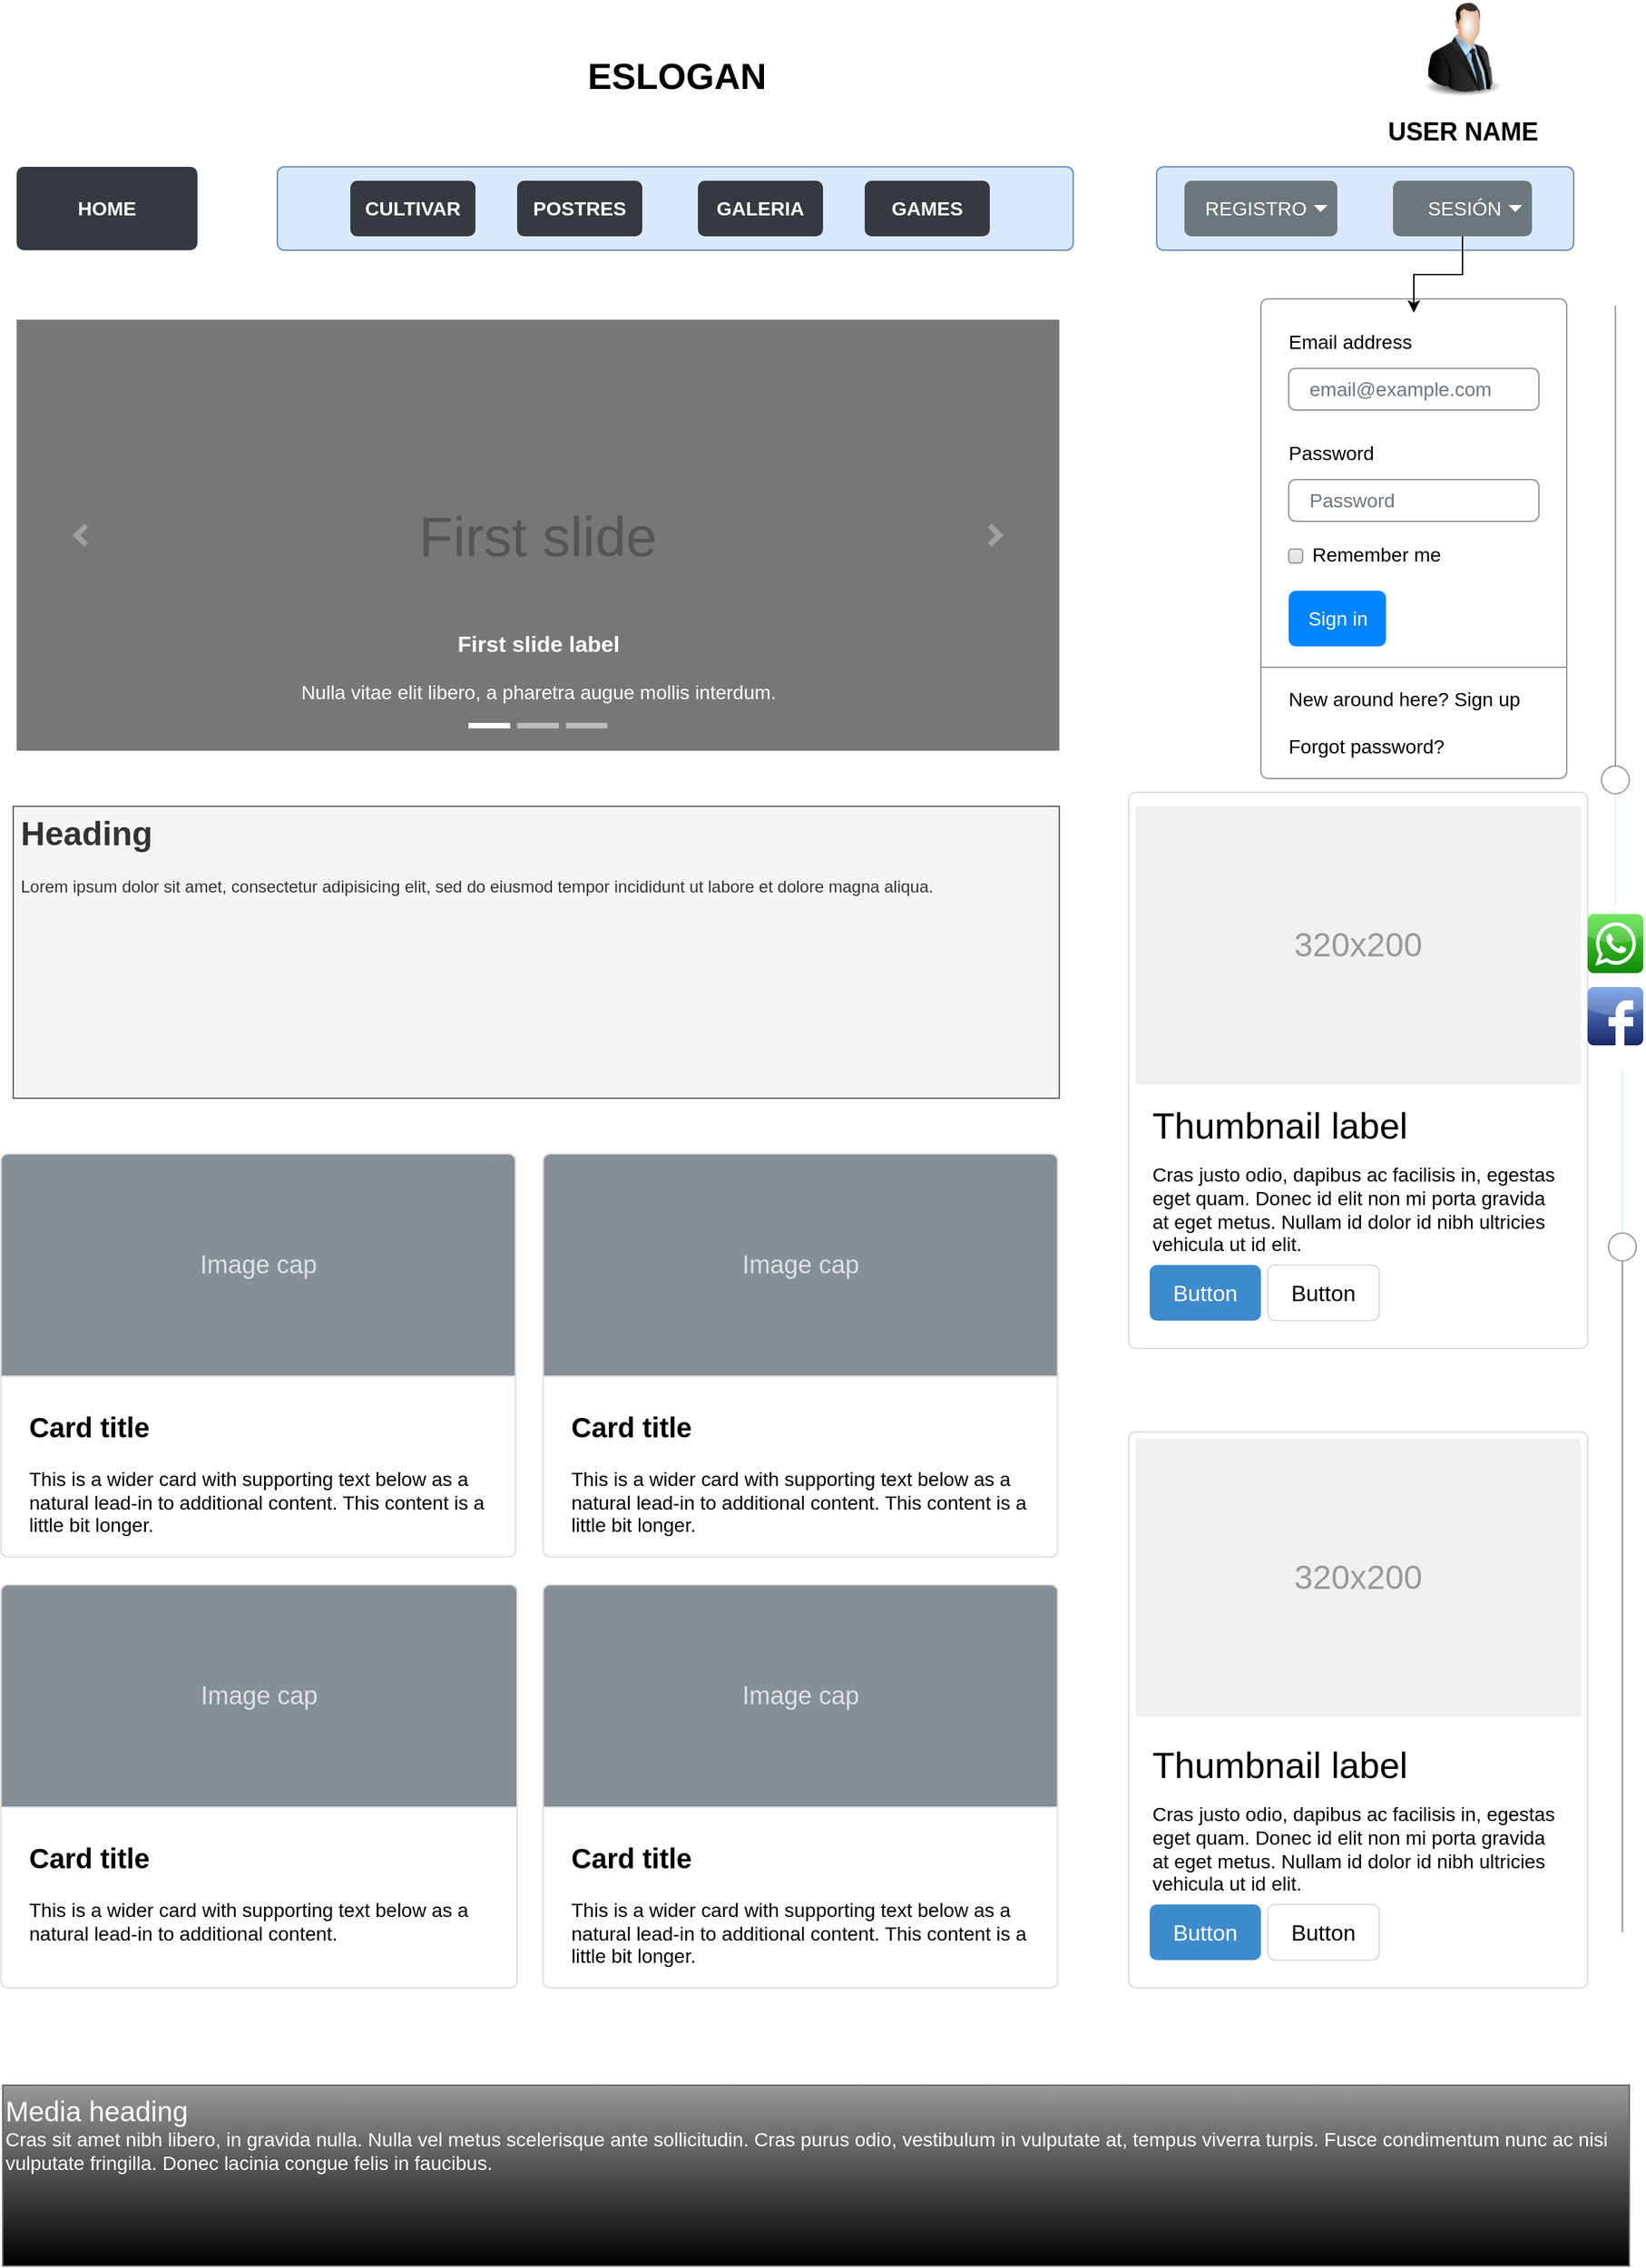 <mxfile version="13.1.0" type="device"><diagram name="Page-1" id="c9db0220-8083-56f3-ca83-edcdcd058819"><mxGraphModel dx="1240" dy="573" grid="1" gridSize="10" guides="1" tooltips="1" connect="1" arrows="1" fold="1" page="1" pageScale="1.5" pageWidth="826" pageHeight="1169" background="#ffffff" math="0" shadow="0"><root><mxCell id="0" style=";html=1;"/><mxCell id="1" style=";html=1;" parent="0"/><mxCell id="3d76a8aef4d5c911-54" value="" style="html=1;shadow=0;dashed=0;shape=mxgraph.bootstrap.rrect;rSize=5;strokeColor=#dddddd;rounded=0;fontSize=12;align=center;" parent="1" vertex="1"><mxGeometry x="860" y="580" width="330" height="400" as="geometry"/></mxCell><mxCell id="3d76a8aef4d5c911-55" value="320x200" style="shape=rect;fontSize=24;fillColor=#f0f0f0;strokeColor=none;fontColor=#999999;whiteSpace=wrap;" parent="3d76a8aef4d5c911-54" vertex="1"><mxGeometry x="5" y="10" width="320" height="200" as="geometry"/></mxCell><mxCell id="3d76a8aef4d5c911-56" value="Thumbnail label" style="html=1;shadow=0;dashed=0;shape=mxgraph.bootstrap.anchor;fontSize=26;align=left;whiteSpace=wrap;" parent="3d76a8aef4d5c911-54" vertex="1"><mxGeometry x="15" y="220" width="300" height="40" as="geometry"/></mxCell><mxCell id="3d76a8aef4d5c911-57" value="Cras justo odio, dapibus ac facilisis in, egestas eget quam. Donec id elit non mi porta gravida at eget metus. Nullam id dolor id nibh ultricies vehicula ut id elit." style="html=1;shadow=0;dashed=0;shape=mxgraph.bootstrap.anchor;strokeColor=#dddddd;whiteSpace=wrap;align=left;verticalAlign=top;fontSize=14;whiteSpace=wrap;" parent="3d76a8aef4d5c911-54" vertex="1"><mxGeometry x="15" y="260" width="300" height="80" as="geometry"/></mxCell><mxCell id="3d76a8aef4d5c911-58" value="Button" style="html=1;shadow=0;dashed=0;shape=mxgraph.bootstrap.rrect;rSize=5;fontSize=16;fillColor=#3D8BCD;strokeColor=none;fontColor=#ffffff;whiteSpace=wrap;" parent="3d76a8aef4d5c911-54" vertex="1"><mxGeometry y="1" width="80" height="40" relative="1" as="geometry"><mxPoint x="15" y="-60" as="offset"/></mxGeometry></mxCell><mxCell id="3d76a8aef4d5c911-59" value="Button" style="html=1;shadow=0;dashed=0;shape=mxgraph.bootstrap.rrect;rSize=5;fontSize=16;strokeColor=#dddddd;whiteSpace=wrap;" parent="3d76a8aef4d5c911-54" vertex="1"><mxGeometry y="1" width="80" height="40" relative="1" as="geometry"><mxPoint x="100" y="-60" as="offset"/></mxGeometry></mxCell><mxCell id="oeQ2Y7sJqJXxu11dkhdj-8" value="" style="html=1;shadow=0;dashed=0;shape=mxgraph.bootstrap.rrect;rSize=5;strokeColor=#dddddd;rounded=0;fontSize=12;align=center;" vertex="1" parent="1"><mxGeometry x="860" y="1040" width="330" height="400" as="geometry"/></mxCell><mxCell id="oeQ2Y7sJqJXxu11dkhdj-9" value="320x200" style="shape=rect;fontSize=24;fillColor=#f0f0f0;strokeColor=none;fontColor=#999999;whiteSpace=wrap;" vertex="1" parent="oeQ2Y7sJqJXxu11dkhdj-8"><mxGeometry x="5" y="5" width="320" height="200" as="geometry"/></mxCell><mxCell id="oeQ2Y7sJqJXxu11dkhdj-10" value="Thumbnail label" style="html=1;shadow=0;dashed=0;shape=mxgraph.bootstrap.anchor;fontSize=26;align=left;whiteSpace=wrap;" vertex="1" parent="oeQ2Y7sJqJXxu11dkhdj-8"><mxGeometry x="15" y="220" width="300" height="40" as="geometry"/></mxCell><mxCell id="oeQ2Y7sJqJXxu11dkhdj-11" value="Cras justo odio, dapibus ac facilisis in, egestas eget quam. Donec id elit non mi porta gravida at eget metus. Nullam id dolor id nibh ultricies vehicula ut id elit." style="html=1;shadow=0;dashed=0;shape=mxgraph.bootstrap.anchor;strokeColor=#dddddd;whiteSpace=wrap;align=left;verticalAlign=top;fontSize=14;whiteSpace=wrap;" vertex="1" parent="oeQ2Y7sJqJXxu11dkhdj-8"><mxGeometry x="15" y="260" width="300" height="80" as="geometry"/></mxCell><mxCell id="oeQ2Y7sJqJXxu11dkhdj-12" value="Button" style="html=1;shadow=0;dashed=0;shape=mxgraph.bootstrap.rrect;rSize=5;fontSize=16;fillColor=#3D8BCD;strokeColor=none;fontColor=#ffffff;whiteSpace=wrap;" vertex="1" parent="oeQ2Y7sJqJXxu11dkhdj-8"><mxGeometry y="1" width="80" height="40" relative="1" as="geometry"><mxPoint x="15" y="-60" as="offset"/></mxGeometry></mxCell><mxCell id="oeQ2Y7sJqJXxu11dkhdj-13" value="Button" style="html=1;shadow=0;dashed=0;shape=mxgraph.bootstrap.rrect;rSize=5;fontSize=16;strokeColor=#dddddd;whiteSpace=wrap;" vertex="1" parent="oeQ2Y7sJqJXxu11dkhdj-8"><mxGeometry y="1" width="80" height="40" relative="1" as="geometry"><mxPoint x="100" y="-60" as="offset"/></mxGeometry></mxCell><mxCell id="oeQ2Y7sJqJXxu11dkhdj-29" value="" style="html=1;shadow=0;dashed=0;shape=mxgraph.bootstrap.rrect;rSize=5;strokeColor=#6c8ebf;strokeWidth=1;fillColor=#dae8fc;whiteSpace=wrap;align=center;verticalAlign=middle;spacingLeft=0;fontStyle=0;fontSize=16;spacing=5;" vertex="1" parent="1"><mxGeometry x="247.5" y="130" width="572.5" height="60" as="geometry"/></mxCell><mxCell id="oeQ2Y7sJqJXxu11dkhdj-82" value="" style="html=1;shadow=0;dashed=0;shape=mxgraph.bootstrap.rrect;rSize=5;fillColor=#ffffff;strokeColor=#999999;" vertex="1" parent="1"><mxGeometry x="955" y="225" width="220" height="345" as="geometry"/></mxCell><mxCell id="oeQ2Y7sJqJXxu11dkhdj-83" value="Email address" style="fillColor=none;strokeColor=none;align=left;spacing=20;fontSize=14;" vertex="1" parent="oeQ2Y7sJqJXxu11dkhdj-82"><mxGeometry width="220" height="40" relative="1" as="geometry"><mxPoint y="10" as="offset"/></mxGeometry></mxCell><mxCell id="oeQ2Y7sJqJXxu11dkhdj-84" value="email@example.com" style="html=1;shadow=0;dashed=0;shape=mxgraph.bootstrap.rrect;rSize=5;fillColor=none;strokeColor=#999999;align=left;spacing=15;fontSize=14;fontColor=#6C767D;" vertex="1" parent="oeQ2Y7sJqJXxu11dkhdj-82"><mxGeometry width="180" height="30" relative="1" as="geometry"><mxPoint x="20" y="50" as="offset"/></mxGeometry></mxCell><mxCell id="oeQ2Y7sJqJXxu11dkhdj-85" value="Password" style="fillColor=none;strokeColor=none;align=left;spacing=20;fontSize=14;" vertex="1" parent="oeQ2Y7sJqJXxu11dkhdj-82"><mxGeometry width="220" height="40" relative="1" as="geometry"><mxPoint y="90" as="offset"/></mxGeometry></mxCell><mxCell id="oeQ2Y7sJqJXxu11dkhdj-86" value="Password" style="html=1;shadow=0;dashed=0;shape=mxgraph.bootstrap.rrect;rSize=5;fillColor=none;strokeColor=#999999;align=left;spacing=15;fontSize=14;fontColor=#6C767D;" vertex="1" parent="oeQ2Y7sJqJXxu11dkhdj-82"><mxGeometry width="180" height="30" relative="1" as="geometry"><mxPoint x="20" y="130" as="offset"/></mxGeometry></mxCell><mxCell id="oeQ2Y7sJqJXxu11dkhdj-87" value="Remember me" style="html=1;shadow=0;dashed=0;shape=mxgraph.bootstrap.rrect;rSize=2;fillColor=#EDEDED;strokeColor=#999999;align=left;fontSize=14;fontColor=#000000;labelPosition=right;verticalLabelPosition=middle;verticalAlign=middle;spacingLeft=5;spacingTop=-2;gradientColor=#DEDEDE;" vertex="1" parent="oeQ2Y7sJqJXxu11dkhdj-82"><mxGeometry width="10" height="10" relative="1" as="geometry"><mxPoint x="20" y="180" as="offset"/></mxGeometry></mxCell><mxCell id="oeQ2Y7sJqJXxu11dkhdj-88" value="Sign in" style="html=1;shadow=0;dashed=0;shape=mxgraph.bootstrap.rrect;rSize=5;fillColor=#0085FC;strokeColor=none;align=center;fontSize=14;fontColor=#FFFFFF;" vertex="1" parent="oeQ2Y7sJqJXxu11dkhdj-82"><mxGeometry width="70" height="40" relative="1" as="geometry"><mxPoint x="20" y="210" as="offset"/></mxGeometry></mxCell><mxCell id="oeQ2Y7sJqJXxu11dkhdj-89" value="" style="shape=line;strokeColor=#999999;perimeter=none;resizeWidth=1;" vertex="1" parent="oeQ2Y7sJqJXxu11dkhdj-82"><mxGeometry width="220" height="10" relative="1" as="geometry"><mxPoint y="260" as="offset"/></mxGeometry></mxCell><mxCell id="oeQ2Y7sJqJXxu11dkhdj-90" value="New around here? Sign up&lt;br&gt;&lt;br&gt;Forgot password?" style="html=1;fillColor=none;strokeColor=none;align=left;spacing=20;fontSize=14;" vertex="1" parent="oeQ2Y7sJqJXxu11dkhdj-82"><mxGeometry width="220" height="60" relative="1" as="geometry"><mxPoint y="275" as="offset"/></mxGeometry></mxCell><mxCell id="oeQ2Y7sJqJXxu11dkhdj-123" value="HOME" style="html=1;shadow=0;dashed=0;shape=mxgraph.bootstrap.rrect;rSize=5;strokeColor=none;strokeWidth=1;fillColor=#343A40;fontColor=#FFFFFF;whiteSpace=wrap;align=center;verticalAlign=middle;spacingLeft=0;fontStyle=1;fontSize=14;spacing=5;" vertex="1" parent="1"><mxGeometry x="60" y="130" width="130" height="60" as="geometry"/></mxCell><mxCell id="oeQ2Y7sJqJXxu11dkhdj-124" value="CULTIVAR" style="html=1;shadow=0;dashed=0;shape=mxgraph.bootstrap.rrect;rSize=5;strokeColor=none;strokeWidth=1;fillColor=#343A40;fontColor=#FFFFFF;whiteSpace=wrap;align=center;verticalAlign=middle;spacingLeft=0;fontStyle=1;fontSize=14;spacing=5;" vertex="1" parent="1"><mxGeometry x="300" y="140" width="90" height="40" as="geometry"/></mxCell><mxCell id="oeQ2Y7sJqJXxu11dkhdj-125" value="POSTRES" style="html=1;shadow=0;dashed=0;shape=mxgraph.bootstrap.rrect;rSize=5;strokeColor=none;strokeWidth=1;fillColor=#343A40;fontColor=#FFFFFF;whiteSpace=wrap;align=center;verticalAlign=middle;spacingLeft=0;fontStyle=1;fontSize=14;spacing=5;" vertex="1" parent="1"><mxGeometry x="420" y="140" width="90" height="40" as="geometry"/></mxCell><mxCell id="oeQ2Y7sJqJXxu11dkhdj-126" value="GALERIA" style="html=1;shadow=0;dashed=0;shape=mxgraph.bootstrap.rrect;rSize=5;strokeColor=none;strokeWidth=1;fillColor=#343A40;fontColor=#FFFFFF;whiteSpace=wrap;align=center;verticalAlign=middle;spacingLeft=0;fontStyle=1;fontSize=14;spacing=5;" vertex="1" parent="1"><mxGeometry x="550" y="140" width="90" height="40" as="geometry"/></mxCell><mxCell id="oeQ2Y7sJqJXxu11dkhdj-127" value="GAMES" style="html=1;shadow=0;dashed=0;shape=mxgraph.bootstrap.rrect;rSize=5;strokeColor=none;strokeWidth=1;fillColor=#343A40;fontColor=#FFFFFF;whiteSpace=wrap;align=center;verticalAlign=middle;spacingLeft=0;fontStyle=1;fontSize=14;spacing=5;" vertex="1" parent="1"><mxGeometry x="670" y="140" width="90" height="40" as="geometry"/></mxCell><mxCell id="oeQ2Y7sJqJXxu11dkhdj-130" value="" style="html=1;shadow=0;dashed=0;shape=mxgraph.bootstrap.rrect;rSize=5;strokeColor=#6c8ebf;strokeWidth=1;fillColor=#dae8fc;whiteSpace=wrap;align=center;verticalAlign=middle;spacingLeft=0;fontStyle=0;fontSize=16;spacing=5;" vertex="1" parent="1"><mxGeometry x="880" y="130" width="300" height="60" as="geometry"/></mxCell><mxCell id="oeQ2Y7sJqJXxu11dkhdj-133" value="REGISTRO" style="html=1;shadow=0;dashed=0;shape=mxgraph.bootstrap.rrect;rSize=5;strokeColor=none;strokeWidth=1;fillColor=#6C767D;fontColor=#ffffff;whiteSpace=wrap;align=right;verticalAlign=middle;fontStyle=0;fontSize=14;spacingRight=20;" vertex="1" parent="1"><mxGeometry x="900" y="140" width="110" height="40" as="geometry"/></mxCell><mxCell id="oeQ2Y7sJqJXxu11dkhdj-134" value="" style="shape=triangle;direction=south;fillColor=#ffffff;strokeColor=none;perimeter=none;" vertex="1" parent="oeQ2Y7sJqJXxu11dkhdj-133"><mxGeometry x="1" y="0.5" width="10" height="5" relative="1" as="geometry"><mxPoint x="-17" y="-2.5" as="offset"/></mxGeometry></mxCell><mxCell id="oeQ2Y7sJqJXxu11dkhdj-137" style="edgeStyle=orthogonalEdgeStyle;rounded=0;orthogonalLoop=1;jettySize=auto;html=1;entryX=0.5;entryY=0;entryDx=0;entryDy=0;" edge="1" parent="1" source="oeQ2Y7sJqJXxu11dkhdj-135" target="oeQ2Y7sJqJXxu11dkhdj-83"><mxGeometry relative="1" as="geometry"/></mxCell><mxCell id="oeQ2Y7sJqJXxu11dkhdj-135" value="SESIÓN" style="html=1;shadow=0;dashed=0;shape=mxgraph.bootstrap.rrect;rSize=5;strokeColor=none;strokeWidth=1;fillColor=#6C767D;fontColor=#ffffff;whiteSpace=wrap;align=right;verticalAlign=middle;fontStyle=0;fontSize=14;spacingRight=20;" vertex="1" parent="1"><mxGeometry x="1050" y="140" width="100" height="40" as="geometry"/></mxCell><mxCell id="oeQ2Y7sJqJXxu11dkhdj-136" value="" style="shape=triangle;direction=south;fillColor=#ffffff;strokeColor=none;perimeter=none;" vertex="1" parent="oeQ2Y7sJqJXxu11dkhdj-135"><mxGeometry x="1" y="0.5" width="10" height="5" relative="1" as="geometry"><mxPoint x="-17" y="-2.5" as="offset"/></mxGeometry></mxCell><mxCell id="oeQ2Y7sJqJXxu11dkhdj-142" value="&lt;h2&gt;USER NAME&lt;/h2&gt;" style="text;html=1;align=center;verticalAlign=middle;resizable=0;points=[];autosize=1;" vertex="1" parent="1"><mxGeometry x="1040" y="80" width="120" height="50" as="geometry"/></mxCell><mxCell id="oeQ2Y7sJqJXxu11dkhdj-150" value="" style="dashed=0;outlineConnect=0;html=1;align=center;labelPosition=center;verticalLabelPosition=bottom;verticalAlign=top;shape=mxgraph.webicons.whatsapp;fillColor=#4FE238;gradientColor=#138709" vertex="1" parent="1"><mxGeometry x="1190" y="667.5" width="40" height="42.5" as="geometry"/></mxCell><mxCell id="oeQ2Y7sJqJXxu11dkhdj-151" value="" style="dashed=0;outlineConnect=0;html=1;align=center;labelPosition=center;verticalLabelPosition=bottom;verticalAlign=top;shape=mxgraph.webicons.facebook;fillColor=#6294E4;gradientColor=#1A2665" vertex="1" parent="1"><mxGeometry x="1190" y="720" width="40" height="42" as="geometry"/></mxCell><mxCell id="oeQ2Y7sJqJXxu11dkhdj-152" value="" style="verticalLabelPosition=bottom;shadow=0;dashed=0;align=center;html=1;verticalAlign=top;strokeWidth=1;shape=mxgraph.mockup.forms.horSlider;strokeColor=#999999;sliderStyle=basic;sliderPos=20;handleStyle=circle;fillColor2=#ddeeff;direction=north;" vertex="1" parent="1"><mxGeometry x="1195" y="230" width="30" height="430" as="geometry"/></mxCell><mxCell id="oeQ2Y7sJqJXxu11dkhdj-153" value="" style="verticalLabelPosition=bottom;shadow=0;dashed=0;align=center;html=1;verticalAlign=top;strokeWidth=1;shape=mxgraph.mockup.forms.horSlider;strokeColor=#999999;sliderStyle=basic;sliderPos=20;handleStyle=circle;fillColor2=#ddeeff;direction=north;rotation=-180;" vertex="1" parent="1"><mxGeometry x="1200" y="780" width="30" height="620" as="geometry"/></mxCell><mxCell id="oeQ2Y7sJqJXxu11dkhdj-154" value="" style="image;html=1;labelBackgroundColor=#ffffff;image=img/lib/clip_art/people/Suit_Man_128x128.png" vertex="1" parent="1"><mxGeometry x="1050" y="10" width="100" height="70" as="geometry"/></mxCell><mxCell id="oeQ2Y7sJqJXxu11dkhdj-169" value="&lt;b&gt;&lt;font style=&quot;font-size: 20px&quot;&gt;Card title&lt;/font&gt;&lt;/b&gt;&lt;br&gt;&lt;br&gt;This is a wider card with supporting text below as a natural lead-in to additional content. This content is a little bit longer." style="html=1;shadow=0;dashed=0;shape=mxgraph.bootstrap.rrect;rSize=5;strokeColor=#DFDFDF;html=1;whiteSpace=wrap;fillColor=#ffffff;fontColor=#000000;verticalAlign=top;align=left;spacing=20;spacingBottom=0;fontSize=14;spacingTop=160;" vertex="1" parent="1"><mxGeometry x="48.75" y="840" width="370" height="290" as="geometry"/></mxCell><mxCell id="oeQ2Y7sJqJXxu11dkhdj-170" value="Image cap" style="html=1;shadow=0;dashed=0;shape=mxgraph.bootstrap.topButton;rSize=5;perimeter=none;whiteSpace=wrap;fillColor=#868E96;strokeColor=#DFDFDF;fontColor=#DEE2E6;resizeWidth=1;fontSize=18;" vertex="1" parent="oeQ2Y7sJqJXxu11dkhdj-169"><mxGeometry width="370" height="160" relative="1" as="geometry"/></mxCell><mxCell id="oeQ2Y7sJqJXxu11dkhdj-171" value="&lt;b&gt;&lt;font style=&quot;font-size: 20px&quot;&gt;Card title&lt;/font&gt;&lt;/b&gt;&lt;br&gt;&lt;br&gt;This is a wider card with supporting text below as a natural lead-in to additional content. This content is a little bit longer." style="html=1;shadow=0;dashed=0;shape=mxgraph.bootstrap.rrect;rSize=5;strokeColor=#DFDFDF;html=1;whiteSpace=wrap;fillColor=#ffffff;fontColor=#000000;verticalAlign=top;align=left;spacing=20;spacingBottom=0;fontSize=14;spacingTop=160;" vertex="1" parent="1"><mxGeometry x="438.75" y="840" width="370" height="290" as="geometry"/></mxCell><mxCell id="oeQ2Y7sJqJXxu11dkhdj-172" value="Image cap" style="html=1;shadow=0;dashed=0;shape=mxgraph.bootstrap.topButton;rSize=5;perimeter=none;whiteSpace=wrap;fillColor=#868E96;strokeColor=#DFDFDF;fontColor=#DEE2E6;resizeWidth=1;fontSize=18;" vertex="1" parent="oeQ2Y7sJqJXxu11dkhdj-171"><mxGeometry width="370" height="160" relative="1" as="geometry"/></mxCell><mxCell id="oeQ2Y7sJqJXxu11dkhdj-173" value="&lt;b&gt;&lt;font style=&quot;font-size: 20px&quot;&gt;Card title&lt;/font&gt;&lt;/b&gt;&lt;br&gt;&lt;br&gt;This is a wider card with supporting text below as a natural lead-in to additional content." style="html=1;shadow=0;dashed=0;shape=mxgraph.bootstrap.rrect;rSize=5;strokeColor=#DFDFDF;html=1;whiteSpace=wrap;fillColor=#ffffff;fontColor=#000000;verticalAlign=top;align=left;spacing=20;spacingBottom=0;fontSize=14;spacingTop=160;" vertex="1" parent="1"><mxGeometry x="48.75" y="1150" width="371.25" height="290" as="geometry"/></mxCell><mxCell id="oeQ2Y7sJqJXxu11dkhdj-174" value="Image cap" style="html=1;shadow=0;dashed=0;shape=mxgraph.bootstrap.topButton;rSize=5;perimeter=none;whiteSpace=wrap;fillColor=#868E96;strokeColor=#DFDFDF;fontColor=#DEE2E6;resizeWidth=1;fontSize=18;" vertex="1" parent="oeQ2Y7sJqJXxu11dkhdj-173"><mxGeometry width="371.25" height="160" relative="1" as="geometry"/></mxCell><mxCell id="oeQ2Y7sJqJXxu11dkhdj-175" value="&lt;b&gt;&lt;font style=&quot;font-size: 20px&quot;&gt;Card title&lt;/font&gt;&lt;/b&gt;&lt;br&gt;&lt;br&gt;This is a wider card with supporting text below as a natural lead-in to additional content. This content is a little bit longer." style="html=1;shadow=0;dashed=0;shape=mxgraph.bootstrap.rrect;rSize=5;strokeColor=#DFDFDF;html=1;whiteSpace=wrap;fillColor=#ffffff;fontColor=#000000;verticalAlign=top;align=left;spacing=20;spacingBottom=0;fontSize=14;spacingTop=160;" vertex="1" parent="1"><mxGeometry x="438.75" y="1150" width="370" height="290" as="geometry"/></mxCell><mxCell id="oeQ2Y7sJqJXxu11dkhdj-176" value="Image cap" style="html=1;shadow=0;dashed=0;shape=mxgraph.bootstrap.topButton;rSize=5;perimeter=none;whiteSpace=wrap;fillColor=#868E96;strokeColor=#DFDFDF;fontColor=#DEE2E6;resizeWidth=1;fontSize=18;" vertex="1" parent="oeQ2Y7sJqJXxu11dkhdj-175"><mxGeometry width="370" height="160" relative="1" as="geometry"/></mxCell><mxCell id="oeQ2Y7sJqJXxu11dkhdj-177" value="First slide" style="html=1;shadow=0;dashed=0;strokeColor=none;strokeWidth=1;fillColor=#777777;fontColor=#555555;whiteSpace=wrap;align=center;verticalAlign=middle;fontStyle=0;fontSize=40;" vertex="1" parent="1"><mxGeometry x="60" y="240" width="750" height="310" as="geometry"/></mxCell><mxCell id="oeQ2Y7sJqJXxu11dkhdj-178" value="" style="html=1;verticalLabelPosition=bottom;labelBackgroundColor=#ffffff;verticalAlign=top;shadow=0;dashed=0;strokeWidth=4;shape=mxgraph.ios7.misc.more;strokeColor=#a0a0a0;" vertex="1" parent="oeQ2Y7sJqJXxu11dkhdj-177"><mxGeometry x="1" y="0.5" width="7" height="14" relative="1" as="geometry"><mxPoint x="-50" y="-7" as="offset"/></mxGeometry></mxCell><mxCell id="oeQ2Y7sJqJXxu11dkhdj-179" value="" style="flipH=1;html=1;verticalLabelPosition=bottom;labelBackgroundColor=#ffffff;verticalAlign=top;shadow=0;dashed=0;strokeWidth=4;shape=mxgraph.ios7.misc.more;strokeColor=#a0a0a0;" vertex="1" parent="oeQ2Y7sJqJXxu11dkhdj-177"><mxGeometry y="0.5" width="7" height="14" relative="1" as="geometry"><mxPoint x="43" y="-7" as="offset"/></mxGeometry></mxCell><mxCell id="oeQ2Y7sJqJXxu11dkhdj-180" value="" style="html=1;shadow=0;strokeColor=none;fillColor=#ffffff;" vertex="1" parent="oeQ2Y7sJqJXxu11dkhdj-177"><mxGeometry x="0.5" y="1" width="30" height="4" relative="1" as="geometry"><mxPoint x="-50" y="-20" as="offset"/></mxGeometry></mxCell><mxCell id="oeQ2Y7sJqJXxu11dkhdj-181" value="" style="html=1;shadow=0;strokeColor=none;fillColor=#BBBBBB;" vertex="1" parent="oeQ2Y7sJqJXxu11dkhdj-177"><mxGeometry x="0.5" y="1" width="30" height="4" relative="1" as="geometry"><mxPoint x="-15" y="-20" as="offset"/></mxGeometry></mxCell><mxCell id="oeQ2Y7sJqJXxu11dkhdj-182" value="" style="html=1;shadow=0;strokeColor=none;fillColor=#BBBBBB;" vertex="1" parent="oeQ2Y7sJqJXxu11dkhdj-177"><mxGeometry x="0.5" y="1" width="30" height="4" relative="1" as="geometry"><mxPoint x="20" y="-20" as="offset"/></mxGeometry></mxCell><mxCell id="oeQ2Y7sJqJXxu11dkhdj-183" value="&lt;font style=&quot;font-size: 16px&quot;&gt;&lt;b&gt;First slide label&lt;/b&gt;&lt;/font&gt;&lt;br style=&quot;font-size: 14px&quot;&gt;&lt;br style=&quot;font-size: 14px&quot;&gt;Nulla vitae elit libero, a pharetra augue mollis interdum." style="html=1;shadow=0;strokeColor=none;fillColor=none;resizeWidth=1;fontColor=#FFFFFF;fontSize=14;" vertex="1" parent="oeQ2Y7sJqJXxu11dkhdj-177"><mxGeometry y="1" width="750.0" height="60" relative="1" as="geometry"><mxPoint y="-90" as="offset"/></mxGeometry></mxCell><mxCell id="oeQ2Y7sJqJXxu11dkhdj-185" value="&lt;h1&gt;Heading&lt;/h1&gt;&lt;p&gt;Lorem ipsum dolor sit amet, consectetur adipisicing elit, sed do eiusmod tempor incididunt ut labore et dolore magna aliqua.&lt;/p&gt;" style="text;html=1;strokeColor=#666666;fillColor=#f5f5f5;spacing=5;spacingTop=-20;whiteSpace=wrap;overflow=hidden;rounded=0;labelBackgroundColor=none;fontColor=#333333;" vertex="1" parent="1"><mxGeometry x="57.5" y="590" width="752.5" height="210" as="geometry"/></mxCell><mxCell id="oeQ2Y7sJqJXxu11dkhdj-187" value="ESLOGAN" style="text;html=1;strokeColor=none;fillColor=none;align=center;verticalAlign=middle;whiteSpace=wrap;rounded=0;labelBackgroundColor=none;fontSize=26;fontStyle=1;gradientColor=#ffffff;" vertex="1" parent="1"><mxGeometry x="250" y="50" width="570" height="30" as="geometry"/></mxCell><mxCell id="oeQ2Y7sJqJXxu11dkhdj-203" value="&lt;font style=&quot;font-size: 20px&quot;&gt;Media heading&lt;/font&gt;&lt;br&gt;Cras sit amet nibh libero, in gravida nulla. Nulla vel metus scelerisque ante sollicitudin. Cras purus odio, vestibulum in vulputate at, tempus viverra turpis. Fusce condimentum nunc ac nisi vulputate fringilla. Donec lacinia congue felis in faucibus." style="strokeColor=#666666;fillColor=#999999;perimeter=none;whiteSpace=wrap;resizeWidth=1;align=left;spacing=2;fontSize=14;verticalAlign=top;html=1;labelBackgroundColor=none;gradientColor=#000000;fontColor=#FFFFFF;" vertex="1" parent="1"><mxGeometry x="50" y="1510" width="1170" height="130" as="geometry"/></mxCell></root></mxGraphModel></diagram></mxfile>